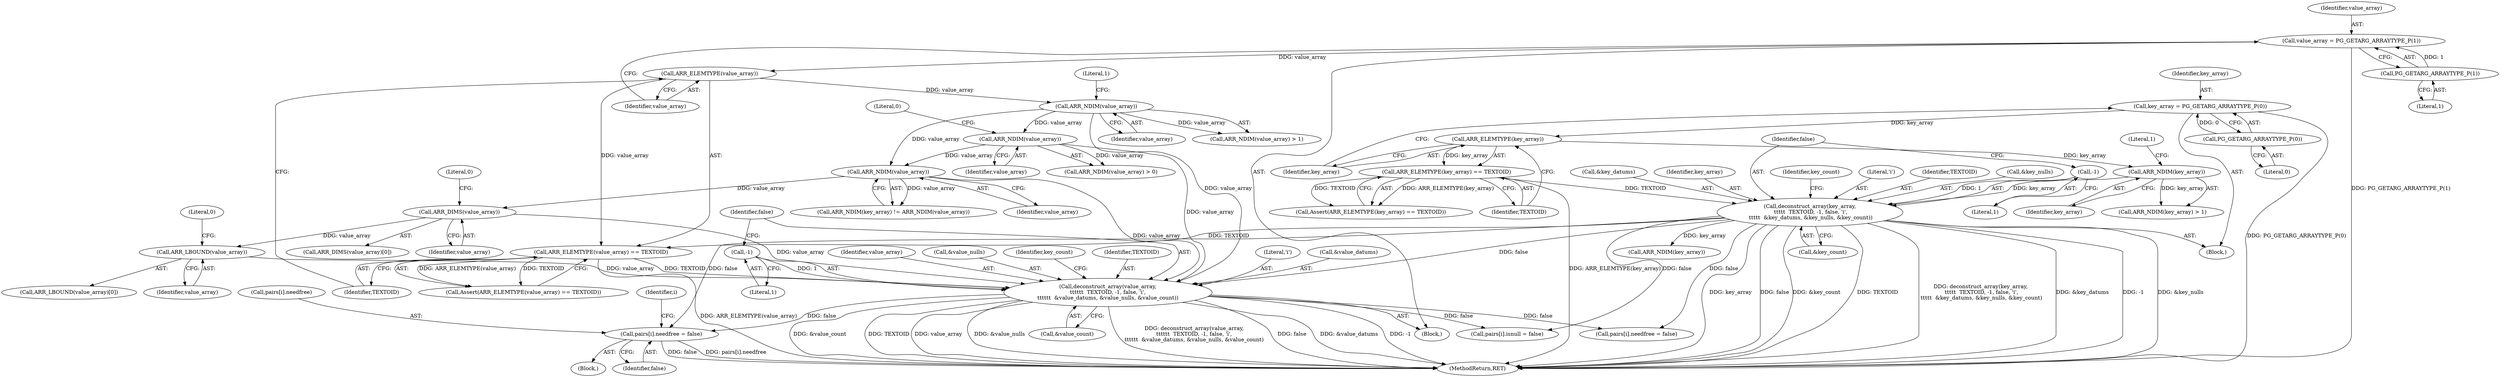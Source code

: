 digraph "0_postgres_31400a673325147e1205326008e32135a78b4d8a_0@API" {
"1000354" [label="(Call,pairs[i].needfree = false)"];
"1000259" [label="(Call,deconstruct_array(value_array,\n\t\t\t\t\t\t  TEXTOID, -1, false, 'i',\n\t\t\t\t\t\t  &value_datums, &value_nulls, &value_count))"];
"1000224" [label="(Call,ARR_NDIM(value_array))"];
"1000206" [label="(Call,ARR_NDIM(value_array))"];
"1000201" [label="(Call,ARR_ELEMTYPE(value_array))"];
"1000195" [label="(Call,value_array = PG_GETARG_ARRAYTYPE_P(1))"];
"1000197" [label="(Call,PG_GETARG_ARRAYTYPE_P(1))"];
"1000231" [label="(Call,ARR_NDIM(value_array))"];
"1000249" [label="(Call,ARR_LBOUND(value_array))"];
"1000240" [label="(Call,ARR_DIMS(value_array))"];
"1000200" [label="(Call,ARR_ELEMTYPE(value_array) == TEXTOID)"];
"1000143" [label="(Call,deconstruct_array(key_array,\n \t\t\t\t\t  TEXTOID, -1, false, 'i',\n \t\t\t\t\t  &key_datums, &key_nulls, &key_count))"];
"1000133" [label="(Call,ARR_NDIM(key_array))"];
"1000128" [label="(Call,ARR_ELEMTYPE(key_array))"];
"1000122" [label="(Call,key_array = PG_GETARG_ARRAYTYPE_P(0))"];
"1000124" [label="(Call,PG_GETARG_ARRAYTYPE_P(0))"];
"1000127" [label="(Call,ARR_ELEMTYPE(key_array) == TEXTOID)"];
"1000146" [label="(Call,-1)"];
"1000262" [label="(Call,-1)"];
"1000251" [label="(Literal,0)"];
"1000268" [label="(Call,&value_nulls)"];
"1000354" [label="(Call,pairs[i].needfree = false)"];
"1000240" [label="(Call,ARR_DIMS(value_array))"];
"1000224" [label="(Call,ARR_NDIM(value_array))"];
"1000135" [label="(Literal,1)"];
"1000198" [label="(Literal,1)"];
"1000263" [label="(Literal,1)"];
"1000274" [label="(Identifier,key_count)"];
"1000150" [label="(Call,&key_datums)"];
"1000197" [label="(Call,PG_GETARG_ARRAYTYPE_P(1))"];
"1000128" [label="(Call,ARR_ELEMTYPE(key_array))"];
"1000129" [label="(Identifier,key_array)"];
"1000249" [label="(Call,ARR_LBOUND(value_array))"];
"1000261" [label="(Identifier,TEXTOID)"];
"1000146" [label="(Call,-1)"];
"1000158" [label="(Identifier,key_count)"];
"1000311" [label="(Block,)"];
"1000225" [label="(Identifier,value_array)"];
"1000265" [label="(Literal,'i')"];
"1000201" [label="(Call,ARR_ELEMTYPE(value_array))"];
"1000250" [label="(Identifier,value_array)"];
"1000127" [label="(Call,ARR_ELEMTYPE(key_array) == TEXTOID)"];
"1000132" [label="(Call,ARR_NDIM(key_array) > 1)"];
"1000122" [label="(Call,key_array = PG_GETARG_ARRAYTYPE_P(0))"];
"1000194" [label="(Block,)"];
"1000360" [label="(Identifier,false)"];
"1000232" [label="(Identifier,value_array)"];
"1000199" [label="(Call,Assert(ARR_ELEMTYPE(value_array) == TEXTOID))"];
"1000266" [label="(Call,&value_datums)"];
"1000248" [label="(Call,ARR_LBOUND(value_array)[0])"];
"1000130" [label="(Identifier,TEXTOID)"];
"1000203" [label="(Identifier,TEXTOID)"];
"1000148" [label="(Identifier,false)"];
"1000125" [label="(Literal,0)"];
"1000291" [label="(Identifier,i)"];
"1000143" [label="(Call,deconstruct_array(key_array,\n \t\t\t\t\t  TEXTOID, -1, false, 'i',\n \t\t\t\t\t  &key_datums, &key_nulls, &key_count))"];
"1000200" [label="(Call,ARR_ELEMTYPE(value_array) == TEXTOID)"];
"1000242" [label="(Literal,0)"];
"1000264" [label="(Identifier,false)"];
"1000154" [label="(Call,&key_count)"];
"1000205" [label="(Call,ARR_NDIM(value_array) > 1)"];
"1000196" [label="(Identifier,value_array)"];
"1000262" [label="(Call,-1)"];
"1000206" [label="(Call,ARR_NDIM(value_array))"];
"1000134" [label="(Identifier,key_array)"];
"1000412" [label="(Call,pairs[i].needfree = false)"];
"1000239" [label="(Call,ARR_DIMS(value_array)[0])"];
"1000149" [label="(Literal,'i')"];
"1000123" [label="(Identifier,key_array)"];
"1000133" [label="(Call,ARR_NDIM(key_array))"];
"1000270" [label="(Call,&value_count)"];
"1000260" [label="(Identifier,value_array)"];
"1000195" [label="(Call,value_array = PG_GETARG_ARRAYTYPE_P(1))"];
"1000241" [label="(Identifier,value_array)"];
"1000208" [label="(Literal,1)"];
"1000220" [label="(Call,ARR_NDIM(key_array))"];
"1000147" [label="(Literal,1)"];
"1000355" [label="(Call,pairs[i].needfree)"];
"1000259" [label="(Call,deconstruct_array(value_array,\n\t\t\t\t\t\t  TEXTOID, -1, false, 'i',\n\t\t\t\t\t\t  &value_datums, &value_nulls, &value_count))"];
"1000145" [label="(Identifier,TEXTOID)"];
"1000223" [label="(Call,ARR_NDIM(value_array) > 0)"];
"1000105" [label="(Block,)"];
"1000126" [label="(Call,Assert(ARR_ELEMTYPE(key_array) == TEXTOID))"];
"1000152" [label="(Call,&key_nulls)"];
"1000207" [label="(Identifier,value_array)"];
"1000434" [label="(MethodReturn,RET)"];
"1000228" [label="(Call,ARR_NDIM(key_array) != ARR_NDIM(value_array))"];
"1000144" [label="(Identifier,key_array)"];
"1000226" [label="(Literal,0)"];
"1000231" [label="(Call,ARR_NDIM(value_array))"];
"1000124" [label="(Call,PG_GETARG_ARRAYTYPE_P(0))"];
"1000202" [label="(Identifier,value_array)"];
"1000405" [label="(Call,pairs[i].isnull = false)"];
"1000354" -> "1000311"  [label="AST: "];
"1000354" -> "1000360"  [label="CFG: "];
"1000355" -> "1000354"  [label="AST: "];
"1000360" -> "1000354"  [label="AST: "];
"1000291" -> "1000354"  [label="CFG: "];
"1000354" -> "1000434"  [label="DDG: false"];
"1000354" -> "1000434"  [label="DDG: pairs[i].needfree"];
"1000259" -> "1000354"  [label="DDG: false"];
"1000143" -> "1000354"  [label="DDG: false"];
"1000259" -> "1000194"  [label="AST: "];
"1000259" -> "1000270"  [label="CFG: "];
"1000260" -> "1000259"  [label="AST: "];
"1000261" -> "1000259"  [label="AST: "];
"1000262" -> "1000259"  [label="AST: "];
"1000264" -> "1000259"  [label="AST: "];
"1000265" -> "1000259"  [label="AST: "];
"1000266" -> "1000259"  [label="AST: "];
"1000268" -> "1000259"  [label="AST: "];
"1000270" -> "1000259"  [label="AST: "];
"1000274" -> "1000259"  [label="CFG: "];
"1000259" -> "1000434"  [label="DDG: deconstruct_array(value_array,\n\t\t\t\t\t\t  TEXTOID, -1, false, 'i',\n\t\t\t\t\t\t  &value_datums, &value_nulls, &value_count)"];
"1000259" -> "1000434"  [label="DDG: value_array"];
"1000259" -> "1000434"  [label="DDG: &value_nulls"];
"1000259" -> "1000434"  [label="DDG: false"];
"1000259" -> "1000434"  [label="DDG: &value_datums"];
"1000259" -> "1000434"  [label="DDG: -1"];
"1000259" -> "1000434"  [label="DDG: &value_count"];
"1000259" -> "1000434"  [label="DDG: TEXTOID"];
"1000224" -> "1000259"  [label="DDG: value_array"];
"1000206" -> "1000259"  [label="DDG: value_array"];
"1000231" -> "1000259"  [label="DDG: value_array"];
"1000249" -> "1000259"  [label="DDG: value_array"];
"1000240" -> "1000259"  [label="DDG: value_array"];
"1000200" -> "1000259"  [label="DDG: TEXTOID"];
"1000262" -> "1000259"  [label="DDG: 1"];
"1000143" -> "1000259"  [label="DDG: false"];
"1000259" -> "1000405"  [label="DDG: false"];
"1000259" -> "1000412"  [label="DDG: false"];
"1000224" -> "1000223"  [label="AST: "];
"1000224" -> "1000225"  [label="CFG: "];
"1000225" -> "1000224"  [label="AST: "];
"1000226" -> "1000224"  [label="CFG: "];
"1000224" -> "1000223"  [label="DDG: value_array"];
"1000206" -> "1000224"  [label="DDG: value_array"];
"1000224" -> "1000231"  [label="DDG: value_array"];
"1000206" -> "1000205"  [label="AST: "];
"1000206" -> "1000207"  [label="CFG: "];
"1000207" -> "1000206"  [label="AST: "];
"1000208" -> "1000206"  [label="CFG: "];
"1000206" -> "1000205"  [label="DDG: value_array"];
"1000201" -> "1000206"  [label="DDG: value_array"];
"1000206" -> "1000231"  [label="DDG: value_array"];
"1000201" -> "1000200"  [label="AST: "];
"1000201" -> "1000202"  [label="CFG: "];
"1000202" -> "1000201"  [label="AST: "];
"1000203" -> "1000201"  [label="CFG: "];
"1000201" -> "1000200"  [label="DDG: value_array"];
"1000195" -> "1000201"  [label="DDG: value_array"];
"1000195" -> "1000194"  [label="AST: "];
"1000195" -> "1000197"  [label="CFG: "];
"1000196" -> "1000195"  [label="AST: "];
"1000197" -> "1000195"  [label="AST: "];
"1000202" -> "1000195"  [label="CFG: "];
"1000195" -> "1000434"  [label="DDG: PG_GETARG_ARRAYTYPE_P(1)"];
"1000197" -> "1000195"  [label="DDG: 1"];
"1000197" -> "1000198"  [label="CFG: "];
"1000198" -> "1000197"  [label="AST: "];
"1000231" -> "1000228"  [label="AST: "];
"1000231" -> "1000232"  [label="CFG: "];
"1000232" -> "1000231"  [label="AST: "];
"1000228" -> "1000231"  [label="CFG: "];
"1000231" -> "1000228"  [label="DDG: value_array"];
"1000231" -> "1000240"  [label="DDG: value_array"];
"1000249" -> "1000248"  [label="AST: "];
"1000249" -> "1000250"  [label="CFG: "];
"1000250" -> "1000249"  [label="AST: "];
"1000251" -> "1000249"  [label="CFG: "];
"1000240" -> "1000249"  [label="DDG: value_array"];
"1000240" -> "1000239"  [label="AST: "];
"1000240" -> "1000241"  [label="CFG: "];
"1000241" -> "1000240"  [label="AST: "];
"1000242" -> "1000240"  [label="CFG: "];
"1000200" -> "1000199"  [label="AST: "];
"1000200" -> "1000203"  [label="CFG: "];
"1000203" -> "1000200"  [label="AST: "];
"1000199" -> "1000200"  [label="CFG: "];
"1000200" -> "1000434"  [label="DDG: ARR_ELEMTYPE(value_array)"];
"1000200" -> "1000199"  [label="DDG: ARR_ELEMTYPE(value_array)"];
"1000200" -> "1000199"  [label="DDG: TEXTOID"];
"1000143" -> "1000200"  [label="DDG: TEXTOID"];
"1000143" -> "1000105"  [label="AST: "];
"1000143" -> "1000154"  [label="CFG: "];
"1000144" -> "1000143"  [label="AST: "];
"1000145" -> "1000143"  [label="AST: "];
"1000146" -> "1000143"  [label="AST: "];
"1000148" -> "1000143"  [label="AST: "];
"1000149" -> "1000143"  [label="AST: "];
"1000150" -> "1000143"  [label="AST: "];
"1000152" -> "1000143"  [label="AST: "];
"1000154" -> "1000143"  [label="AST: "];
"1000158" -> "1000143"  [label="CFG: "];
"1000143" -> "1000434"  [label="DDG: &key_nulls"];
"1000143" -> "1000434"  [label="DDG: key_array"];
"1000143" -> "1000434"  [label="DDG: false"];
"1000143" -> "1000434"  [label="DDG: &key_count"];
"1000143" -> "1000434"  [label="DDG: TEXTOID"];
"1000143" -> "1000434"  [label="DDG: deconstruct_array(key_array,\n \t\t\t\t\t  TEXTOID, -1, false, 'i',\n \t\t\t\t\t  &key_datums, &key_nulls, &key_count)"];
"1000143" -> "1000434"  [label="DDG: &key_datums"];
"1000143" -> "1000434"  [label="DDG: -1"];
"1000133" -> "1000143"  [label="DDG: key_array"];
"1000127" -> "1000143"  [label="DDG: TEXTOID"];
"1000146" -> "1000143"  [label="DDG: 1"];
"1000143" -> "1000220"  [label="DDG: key_array"];
"1000143" -> "1000405"  [label="DDG: false"];
"1000143" -> "1000412"  [label="DDG: false"];
"1000133" -> "1000132"  [label="AST: "];
"1000133" -> "1000134"  [label="CFG: "];
"1000134" -> "1000133"  [label="AST: "];
"1000135" -> "1000133"  [label="CFG: "];
"1000133" -> "1000132"  [label="DDG: key_array"];
"1000128" -> "1000133"  [label="DDG: key_array"];
"1000128" -> "1000127"  [label="AST: "];
"1000128" -> "1000129"  [label="CFG: "];
"1000129" -> "1000128"  [label="AST: "];
"1000130" -> "1000128"  [label="CFG: "];
"1000128" -> "1000127"  [label="DDG: key_array"];
"1000122" -> "1000128"  [label="DDG: key_array"];
"1000122" -> "1000105"  [label="AST: "];
"1000122" -> "1000124"  [label="CFG: "];
"1000123" -> "1000122"  [label="AST: "];
"1000124" -> "1000122"  [label="AST: "];
"1000129" -> "1000122"  [label="CFG: "];
"1000122" -> "1000434"  [label="DDG: PG_GETARG_ARRAYTYPE_P(0)"];
"1000124" -> "1000122"  [label="DDG: 0"];
"1000124" -> "1000125"  [label="CFG: "];
"1000125" -> "1000124"  [label="AST: "];
"1000127" -> "1000126"  [label="AST: "];
"1000127" -> "1000130"  [label="CFG: "];
"1000130" -> "1000127"  [label="AST: "];
"1000126" -> "1000127"  [label="CFG: "];
"1000127" -> "1000434"  [label="DDG: ARR_ELEMTYPE(key_array)"];
"1000127" -> "1000126"  [label="DDG: ARR_ELEMTYPE(key_array)"];
"1000127" -> "1000126"  [label="DDG: TEXTOID"];
"1000146" -> "1000147"  [label="CFG: "];
"1000147" -> "1000146"  [label="AST: "];
"1000148" -> "1000146"  [label="CFG: "];
"1000262" -> "1000263"  [label="CFG: "];
"1000263" -> "1000262"  [label="AST: "];
"1000264" -> "1000262"  [label="CFG: "];
}
